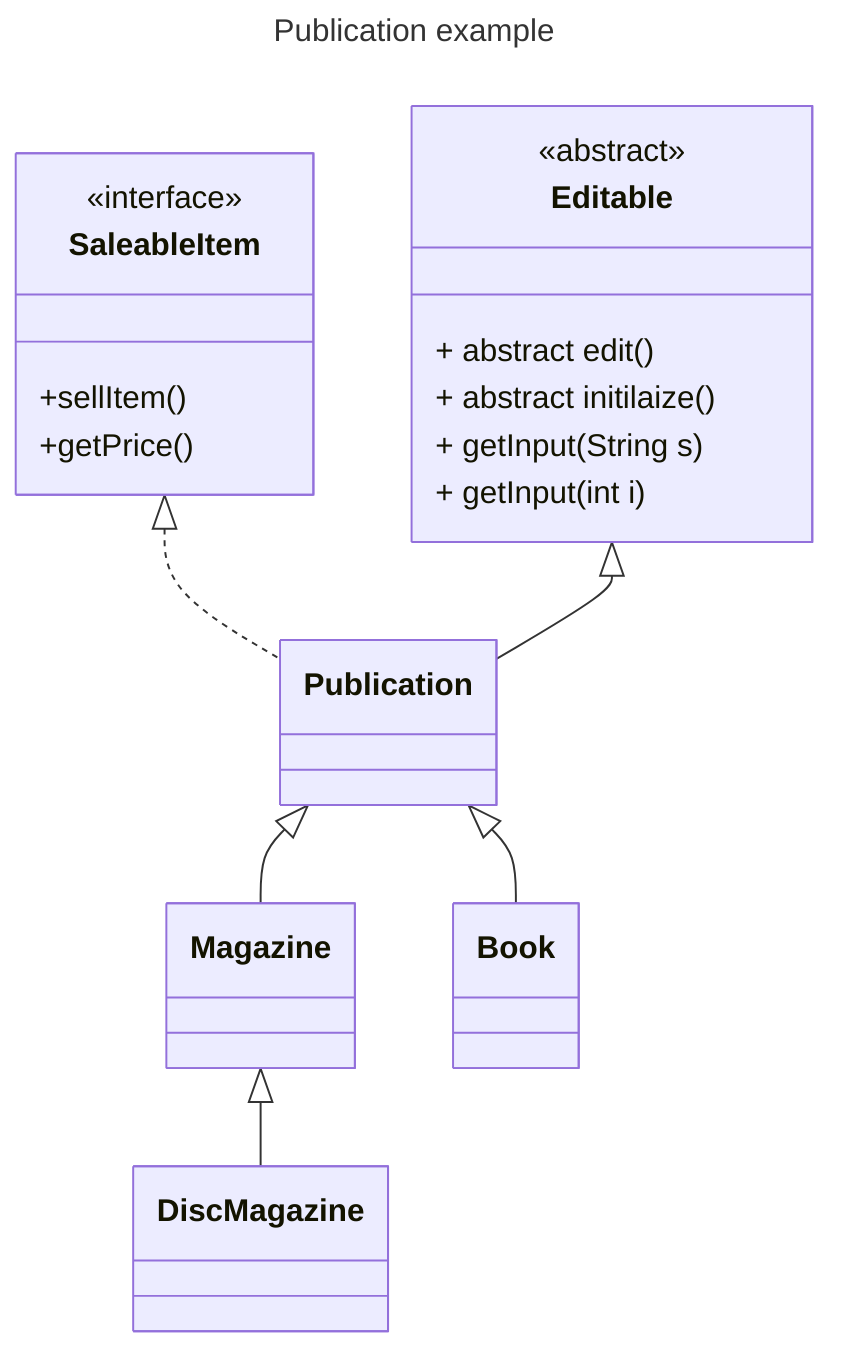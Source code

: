 ---
title: Publication example
---
classDiagram
    class SaleableItem {
        <<interface>>
        +sellItem()
        +getPrice()
    }
    class Editable {
        <<abstract>>
        + abstract edit()
        + abstract initilaize()
        + getInput(String s)
        + getInput(int i)

    }

    class Publication {

    }
    SaleableItem <|.. Publication
    Editable <|-- Publication
    Publication <|-- Magazine
    Magazine <|-- DiscMagazine
    Publication <|-- Book